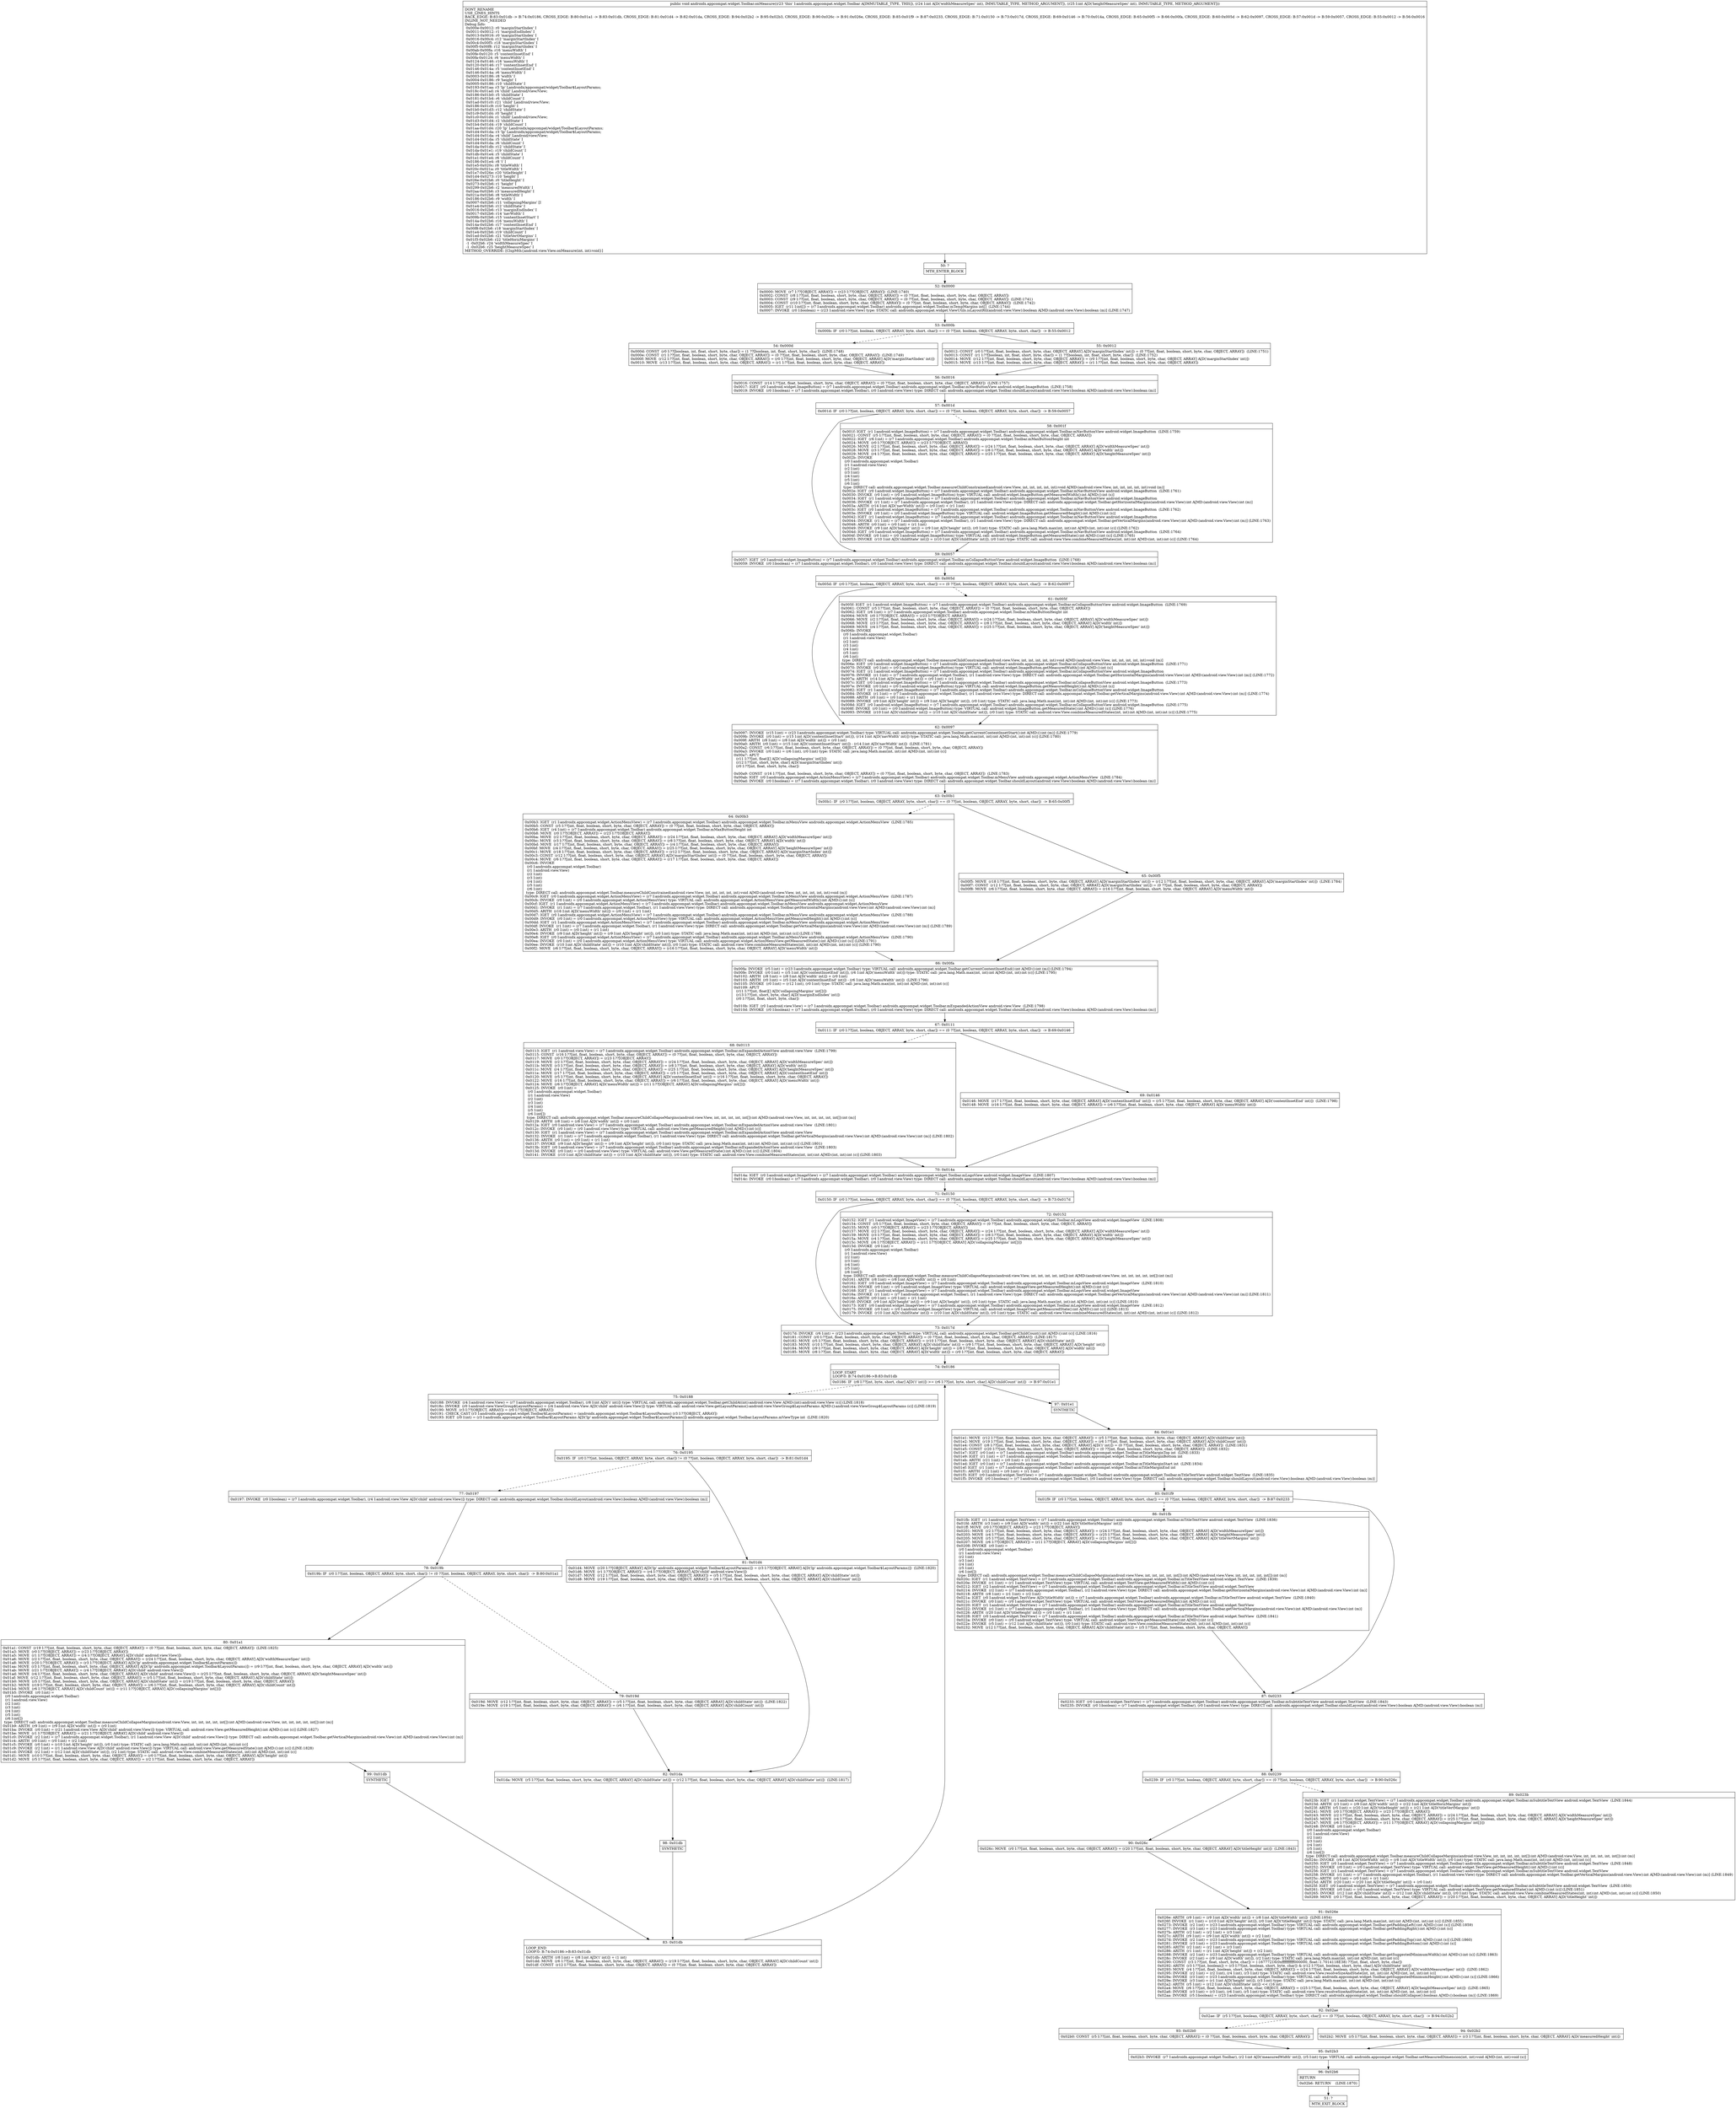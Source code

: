 digraph "CFG forandroidx.appcompat.widget.Toolbar.onMeasure(II)V" {
Node_50 [shape=record,label="{50\:\ ?|MTH_ENTER_BLOCK\l}"];
Node_52 [shape=record,label="{52\:\ 0x0000|0x0000: MOVE  (r7 I:??[OBJECT, ARRAY]) = (r23 I:??[OBJECT, ARRAY])  (LINE:1740)\l0x0002: CONST  (r8 I:??[int, float, boolean, short, byte, char, OBJECT, ARRAY]) = (0 ??[int, float, boolean, short, byte, char, OBJECT, ARRAY]) \l0x0003: CONST  (r9 I:??[int, float, boolean, short, byte, char, OBJECT, ARRAY]) = (0 ??[int, float, boolean, short, byte, char, OBJECT, ARRAY])  (LINE:1741)\l0x0004: CONST  (r10 I:??[int, float, boolean, short, byte, char, OBJECT, ARRAY]) = (0 ??[int, float, boolean, short, byte, char, OBJECT, ARRAY])  (LINE:1742)\l0x0005: IGET  (r11 I:int[]) = (r7 I:androidx.appcompat.widget.Toolbar) androidx.appcompat.widget.Toolbar.mTempMargins int[]  (LINE:1744)\l0x0007: INVOKE  (r0 I:boolean) = (r23 I:android.view.View) type: STATIC call: androidx.appcompat.widget.ViewUtils.isLayoutRtl(android.view.View):boolean A[MD:(android.view.View):boolean (m)] (LINE:1747)\l}"];
Node_53 [shape=record,label="{53\:\ 0x000b|0x000b: IF  (r0 I:??[int, boolean, OBJECT, ARRAY, byte, short, char]) == (0 ??[int, boolean, OBJECT, ARRAY, byte, short, char])  \-\> B:55:0x0012 \l}"];
Node_54 [shape=record,label="{54\:\ 0x000d|0x000d: CONST  (r0 I:??[boolean, int, float, short, byte, char]) = (1 ??[boolean, int, float, short, byte, char])  (LINE:1748)\l0x000e: CONST  (r1 I:??[int, float, boolean, short, byte, char, OBJECT, ARRAY]) = (0 ??[int, float, boolean, short, byte, char, OBJECT, ARRAY])  (LINE:1749)\l0x000f: MOVE  (r12 I:??[int, float, boolean, short, byte, char, OBJECT, ARRAY]) = (r0 I:??[int, float, boolean, short, byte, char, OBJECT, ARRAY] A[D('marginStartIndex' int)]) \l0x0010: MOVE  (r13 I:??[int, float, boolean, short, byte, char, OBJECT, ARRAY]) = (r1 I:??[int, float, boolean, short, byte, char, OBJECT, ARRAY]) \l}"];
Node_56 [shape=record,label="{56\:\ 0x0016|0x0016: CONST  (r14 I:??[int, float, boolean, short, byte, char, OBJECT, ARRAY]) = (0 ??[int, float, boolean, short, byte, char, OBJECT, ARRAY])  (LINE:1757)\l0x0017: IGET  (r0 I:android.widget.ImageButton) = (r7 I:androidx.appcompat.widget.Toolbar) androidx.appcompat.widget.Toolbar.mNavButtonView android.widget.ImageButton  (LINE:1758)\l0x0019: INVOKE  (r0 I:boolean) = (r7 I:androidx.appcompat.widget.Toolbar), (r0 I:android.view.View) type: DIRECT call: androidx.appcompat.widget.Toolbar.shouldLayout(android.view.View):boolean A[MD:(android.view.View):boolean (m)]\l}"];
Node_57 [shape=record,label="{57\:\ 0x001d|0x001d: IF  (r0 I:??[int, boolean, OBJECT, ARRAY, byte, short, char]) == (0 ??[int, boolean, OBJECT, ARRAY, byte, short, char])  \-\> B:59:0x0057 \l}"];
Node_58 [shape=record,label="{58\:\ 0x001f|0x001f: IGET  (r1 I:android.widget.ImageButton) = (r7 I:androidx.appcompat.widget.Toolbar) androidx.appcompat.widget.Toolbar.mNavButtonView android.widget.ImageButton  (LINE:1759)\l0x0021: CONST  (r5 I:??[int, float, boolean, short, byte, char, OBJECT, ARRAY]) = (0 ??[int, float, boolean, short, byte, char, OBJECT, ARRAY]) \l0x0022: IGET  (r6 I:int) = (r7 I:androidx.appcompat.widget.Toolbar) androidx.appcompat.widget.Toolbar.mMaxButtonHeight int \l0x0024: MOVE  (r0 I:??[OBJECT, ARRAY]) = (r23 I:??[OBJECT, ARRAY]) \l0x0026: MOVE  (r2 I:??[int, float, boolean, short, byte, char, OBJECT, ARRAY]) = (r24 I:??[int, float, boolean, short, byte, char, OBJECT, ARRAY] A[D('widthMeasureSpec' int)]) \l0x0028: MOVE  (r3 I:??[int, float, boolean, short, byte, char, OBJECT, ARRAY]) = (r8 I:??[int, float, boolean, short, byte, char, OBJECT, ARRAY] A[D('width' int)]) \l0x0029: MOVE  (r4 I:??[int, float, boolean, short, byte, char, OBJECT, ARRAY]) = (r25 I:??[int, float, boolean, short, byte, char, OBJECT, ARRAY] A[D('heightMeasureSpec' int)]) \l0x002b: INVOKE  \l  (r0 I:androidx.appcompat.widget.Toolbar)\l  (r1 I:android.view.View)\l  (r2 I:int)\l  (r3 I:int)\l  (r4 I:int)\l  (r5 I:int)\l  (r6 I:int)\l type: DIRECT call: androidx.appcompat.widget.Toolbar.measureChildConstrained(android.view.View, int, int, int, int, int):void A[MD:(android.view.View, int, int, int, int, int):void (m)]\l0x002e: IGET  (r0 I:android.widget.ImageButton) = (r7 I:androidx.appcompat.widget.Toolbar) androidx.appcompat.widget.Toolbar.mNavButtonView android.widget.ImageButton  (LINE:1761)\l0x0030: INVOKE  (r0 I:int) = (r0 I:android.widget.ImageButton) type: VIRTUAL call: android.widget.ImageButton.getMeasuredWidth():int A[MD:():int (s)]\l0x0034: IGET  (r1 I:android.widget.ImageButton) = (r7 I:androidx.appcompat.widget.Toolbar) androidx.appcompat.widget.Toolbar.mNavButtonView android.widget.ImageButton \l0x0036: INVOKE  (r1 I:int) = (r7 I:androidx.appcompat.widget.Toolbar), (r1 I:android.view.View) type: DIRECT call: androidx.appcompat.widget.Toolbar.getHorizontalMargins(android.view.View):int A[MD:(android.view.View):int (m)]\l0x003a: ARITH  (r14 I:int A[D('navWidth' int)]) = (r0 I:int) + (r1 I:int) \l0x003c: IGET  (r0 I:android.widget.ImageButton) = (r7 I:androidx.appcompat.widget.Toolbar) androidx.appcompat.widget.Toolbar.mNavButtonView android.widget.ImageButton  (LINE:1762)\l0x003e: INVOKE  (r0 I:int) = (r0 I:android.widget.ImageButton) type: VIRTUAL call: android.widget.ImageButton.getMeasuredHeight():int A[MD:():int (s)]\l0x0042: IGET  (r1 I:android.widget.ImageButton) = (r7 I:androidx.appcompat.widget.Toolbar) androidx.appcompat.widget.Toolbar.mNavButtonView android.widget.ImageButton \l0x0044: INVOKE  (r1 I:int) = (r7 I:androidx.appcompat.widget.Toolbar), (r1 I:android.view.View) type: DIRECT call: androidx.appcompat.widget.Toolbar.getVerticalMargins(android.view.View):int A[MD:(android.view.View):int (m)] (LINE:1763)\l0x0048: ARITH  (r0 I:int) = (r0 I:int) + (r1 I:int) \l0x0049: INVOKE  (r9 I:int A[D('height' int)]) = (r9 I:int A[D('height' int)]), (r0 I:int) type: STATIC call: java.lang.Math.max(int, int):int A[MD:(int, int):int (c)] (LINE:1762)\l0x004d: IGET  (r0 I:android.widget.ImageButton) = (r7 I:androidx.appcompat.widget.Toolbar) androidx.appcompat.widget.Toolbar.mNavButtonView android.widget.ImageButton  (LINE:1764)\l0x004f: INVOKE  (r0 I:int) = (r0 I:android.widget.ImageButton) type: VIRTUAL call: android.widget.ImageButton.getMeasuredState():int A[MD:():int (s)] (LINE:1765)\l0x0053: INVOKE  (r10 I:int A[D('childState' int)]) = (r10 I:int A[D('childState' int)]), (r0 I:int) type: STATIC call: android.view.View.combineMeasuredStates(int, int):int A[MD:(int, int):int (c)] (LINE:1764)\l}"];
Node_59 [shape=record,label="{59\:\ 0x0057|0x0057: IGET  (r0 I:android.widget.ImageButton) = (r7 I:androidx.appcompat.widget.Toolbar) androidx.appcompat.widget.Toolbar.mCollapseButtonView android.widget.ImageButton  (LINE:1768)\l0x0059: INVOKE  (r0 I:boolean) = (r7 I:androidx.appcompat.widget.Toolbar), (r0 I:android.view.View) type: DIRECT call: androidx.appcompat.widget.Toolbar.shouldLayout(android.view.View):boolean A[MD:(android.view.View):boolean (m)]\l}"];
Node_60 [shape=record,label="{60\:\ 0x005d|0x005d: IF  (r0 I:??[int, boolean, OBJECT, ARRAY, byte, short, char]) == (0 ??[int, boolean, OBJECT, ARRAY, byte, short, char])  \-\> B:62:0x0097 \l}"];
Node_61 [shape=record,label="{61\:\ 0x005f|0x005f: IGET  (r1 I:android.widget.ImageButton) = (r7 I:androidx.appcompat.widget.Toolbar) androidx.appcompat.widget.Toolbar.mCollapseButtonView android.widget.ImageButton  (LINE:1769)\l0x0061: CONST  (r5 I:??[int, float, boolean, short, byte, char, OBJECT, ARRAY]) = (0 ??[int, float, boolean, short, byte, char, OBJECT, ARRAY]) \l0x0062: IGET  (r6 I:int) = (r7 I:androidx.appcompat.widget.Toolbar) androidx.appcompat.widget.Toolbar.mMaxButtonHeight int \l0x0064: MOVE  (r0 I:??[OBJECT, ARRAY]) = (r23 I:??[OBJECT, ARRAY]) \l0x0066: MOVE  (r2 I:??[int, float, boolean, short, byte, char, OBJECT, ARRAY]) = (r24 I:??[int, float, boolean, short, byte, char, OBJECT, ARRAY] A[D('widthMeasureSpec' int)]) \l0x0068: MOVE  (r3 I:??[int, float, boolean, short, byte, char, OBJECT, ARRAY]) = (r8 I:??[int, float, boolean, short, byte, char, OBJECT, ARRAY] A[D('width' int)]) \l0x0069: MOVE  (r4 I:??[int, float, boolean, short, byte, char, OBJECT, ARRAY]) = (r25 I:??[int, float, boolean, short, byte, char, OBJECT, ARRAY] A[D('heightMeasureSpec' int)]) \l0x006b: INVOKE  \l  (r0 I:androidx.appcompat.widget.Toolbar)\l  (r1 I:android.view.View)\l  (r2 I:int)\l  (r3 I:int)\l  (r4 I:int)\l  (r5 I:int)\l  (r6 I:int)\l type: DIRECT call: androidx.appcompat.widget.Toolbar.measureChildConstrained(android.view.View, int, int, int, int, int):void A[MD:(android.view.View, int, int, int, int, int):void (m)]\l0x006e: IGET  (r0 I:android.widget.ImageButton) = (r7 I:androidx.appcompat.widget.Toolbar) androidx.appcompat.widget.Toolbar.mCollapseButtonView android.widget.ImageButton  (LINE:1771)\l0x0070: INVOKE  (r0 I:int) = (r0 I:android.widget.ImageButton) type: VIRTUAL call: android.widget.ImageButton.getMeasuredWidth():int A[MD:():int (s)]\l0x0074: IGET  (r1 I:android.widget.ImageButton) = (r7 I:androidx.appcompat.widget.Toolbar) androidx.appcompat.widget.Toolbar.mCollapseButtonView android.widget.ImageButton \l0x0076: INVOKE  (r1 I:int) = (r7 I:androidx.appcompat.widget.Toolbar), (r1 I:android.view.View) type: DIRECT call: androidx.appcompat.widget.Toolbar.getHorizontalMargins(android.view.View):int A[MD:(android.view.View):int (m)] (LINE:1772)\l0x007a: ARITH  (r14 I:int A[D('navWidth' int)]) = (r0 I:int) + (r1 I:int) \l0x007c: IGET  (r0 I:android.widget.ImageButton) = (r7 I:androidx.appcompat.widget.Toolbar) androidx.appcompat.widget.Toolbar.mCollapseButtonView android.widget.ImageButton  (LINE:1773)\l0x007e: INVOKE  (r0 I:int) = (r0 I:android.widget.ImageButton) type: VIRTUAL call: android.widget.ImageButton.getMeasuredHeight():int A[MD:():int (s)]\l0x0082: IGET  (r1 I:android.widget.ImageButton) = (r7 I:androidx.appcompat.widget.Toolbar) androidx.appcompat.widget.Toolbar.mCollapseButtonView android.widget.ImageButton \l0x0084: INVOKE  (r1 I:int) = (r7 I:androidx.appcompat.widget.Toolbar), (r1 I:android.view.View) type: DIRECT call: androidx.appcompat.widget.Toolbar.getVerticalMargins(android.view.View):int A[MD:(android.view.View):int (m)] (LINE:1774)\l0x0088: ARITH  (r0 I:int) = (r0 I:int) + (r1 I:int) \l0x0089: INVOKE  (r9 I:int A[D('height' int)]) = (r9 I:int A[D('height' int)]), (r0 I:int) type: STATIC call: java.lang.Math.max(int, int):int A[MD:(int, int):int (c)] (LINE:1773)\l0x008d: IGET  (r0 I:android.widget.ImageButton) = (r7 I:androidx.appcompat.widget.Toolbar) androidx.appcompat.widget.Toolbar.mCollapseButtonView android.widget.ImageButton  (LINE:1775)\l0x008f: INVOKE  (r0 I:int) = (r0 I:android.widget.ImageButton) type: VIRTUAL call: android.widget.ImageButton.getMeasuredState():int A[MD:():int (s)] (LINE:1776)\l0x0093: INVOKE  (r10 I:int A[D('childState' int)]) = (r10 I:int A[D('childState' int)]), (r0 I:int) type: STATIC call: android.view.View.combineMeasuredStates(int, int):int A[MD:(int, int):int (c)] (LINE:1775)\l}"];
Node_62 [shape=record,label="{62\:\ 0x0097|0x0097: INVOKE  (r15 I:int) = (r23 I:androidx.appcompat.widget.Toolbar) type: VIRTUAL call: androidx.appcompat.widget.Toolbar.getCurrentContentInsetStart():int A[MD:():int (m)] (LINE:1779)\l0x009b: INVOKE  (r0 I:int) = (r15 I:int A[D('contentInsetStart' int)]), (r14 I:int A[D('navWidth' int)]) type: STATIC call: java.lang.Math.max(int, int):int A[MD:(int, int):int (c)] (LINE:1780)\l0x009f: ARITH  (r8 I:int) = (r8 I:int A[D('width' int)]) + (r0 I:int) \l0x00a0: ARITH  (r0 I:int) = (r15 I:int A[D('contentInsetStart' int)]) \- (r14 I:int A[D('navWidth' int)])  (LINE:1781)\l0x00a2: CONST  (r6 I:??[int, float, boolean, short, byte, char, OBJECT, ARRAY]) = (0 ??[int, float, boolean, short, byte, char, OBJECT, ARRAY]) \l0x00a3: INVOKE  (r0 I:int) = (r6 I:int), (r0 I:int) type: STATIC call: java.lang.Math.max(int, int):int A[MD:(int, int):int (c)]\l0x00a7: APUT  \l  (r11 I:??[int, float][] A[D('collapsingMargins' int[])])\l  (r12 I:??[int, short, byte, char] A[D('marginStartIndex' int)])\l  (r0 I:??[int, float, short, byte, char])\l \l0x00a9: CONST  (r16 I:??[int, float, boolean, short, byte, char, OBJECT, ARRAY]) = (0 ??[int, float, boolean, short, byte, char, OBJECT, ARRAY])  (LINE:1783)\l0x00ab: IGET  (r0 I:androidx.appcompat.widget.ActionMenuView) = (r7 I:androidx.appcompat.widget.Toolbar) androidx.appcompat.widget.Toolbar.mMenuView androidx.appcompat.widget.ActionMenuView  (LINE:1784)\l0x00ad: INVOKE  (r0 I:boolean) = (r7 I:androidx.appcompat.widget.Toolbar), (r0 I:android.view.View) type: DIRECT call: androidx.appcompat.widget.Toolbar.shouldLayout(android.view.View):boolean A[MD:(android.view.View):boolean (m)]\l}"];
Node_63 [shape=record,label="{63\:\ 0x00b1|0x00b1: IF  (r0 I:??[int, boolean, OBJECT, ARRAY, byte, short, char]) == (0 ??[int, boolean, OBJECT, ARRAY, byte, short, char])  \-\> B:65:0x00f5 \l}"];
Node_64 [shape=record,label="{64\:\ 0x00b3|0x00b3: IGET  (r1 I:androidx.appcompat.widget.ActionMenuView) = (r7 I:androidx.appcompat.widget.Toolbar) androidx.appcompat.widget.Toolbar.mMenuView androidx.appcompat.widget.ActionMenuView  (LINE:1785)\l0x00b5: CONST  (r5 I:??[int, float, boolean, short, byte, char, OBJECT, ARRAY]) = (0 ??[int, float, boolean, short, byte, char, OBJECT, ARRAY]) \l0x00b6: IGET  (r4 I:int) = (r7 I:androidx.appcompat.widget.Toolbar) androidx.appcompat.widget.Toolbar.mMaxButtonHeight int \l0x00b8: MOVE  (r0 I:??[OBJECT, ARRAY]) = (r23 I:??[OBJECT, ARRAY]) \l0x00ba: MOVE  (r2 I:??[int, float, boolean, short, byte, char, OBJECT, ARRAY]) = (r24 I:??[int, float, boolean, short, byte, char, OBJECT, ARRAY] A[D('widthMeasureSpec' int)]) \l0x00bc: MOVE  (r3 I:??[int, float, boolean, short, byte, char, OBJECT, ARRAY]) = (r8 I:??[int, float, boolean, short, byte, char, OBJECT, ARRAY] A[D('width' int)]) \l0x00bd: MOVE  (r17 I:??[int, float, boolean, short, byte, char, OBJECT, ARRAY]) = (r4 I:??[int, float, boolean, short, byte, char, OBJECT, ARRAY]) \l0x00bf: MOVE  (r4 I:??[int, float, boolean, short, byte, char, OBJECT, ARRAY]) = (r25 I:??[int, float, boolean, short, byte, char, OBJECT, ARRAY] A[D('heightMeasureSpec' int)]) \l0x00c1: MOVE  (r18 I:??[int, float, boolean, short, byte, char, OBJECT, ARRAY]) = (r12 I:??[int, float, boolean, short, byte, char, OBJECT, ARRAY] A[D('marginStartIndex' int)]) \l0x00c3: CONST  (r12 I:??[int, float, boolean, short, byte, char, OBJECT, ARRAY] A[D('marginStartIndex' int)]) = (0 ??[int, float, boolean, short, byte, char, OBJECT, ARRAY]) \l0x00c4: MOVE  (r6 I:??[int, float, boolean, short, byte, char, OBJECT, ARRAY]) = (r17 I:??[int, float, boolean, short, byte, char, OBJECT, ARRAY]) \l0x00c6: INVOKE  \l  (r0 I:androidx.appcompat.widget.Toolbar)\l  (r1 I:android.view.View)\l  (r2 I:int)\l  (r3 I:int)\l  (r4 I:int)\l  (r5 I:int)\l  (r6 I:int)\l type: DIRECT call: androidx.appcompat.widget.Toolbar.measureChildConstrained(android.view.View, int, int, int, int, int):void A[MD:(android.view.View, int, int, int, int, int):void (m)]\l0x00c9: IGET  (r0 I:androidx.appcompat.widget.ActionMenuView) = (r7 I:androidx.appcompat.widget.Toolbar) androidx.appcompat.widget.Toolbar.mMenuView androidx.appcompat.widget.ActionMenuView  (LINE:1787)\l0x00cb: INVOKE  (r0 I:int) = (r0 I:androidx.appcompat.widget.ActionMenuView) type: VIRTUAL call: androidx.appcompat.widget.ActionMenuView.getMeasuredWidth():int A[MD:():int (s)]\l0x00cf: IGET  (r1 I:androidx.appcompat.widget.ActionMenuView) = (r7 I:androidx.appcompat.widget.Toolbar) androidx.appcompat.widget.Toolbar.mMenuView androidx.appcompat.widget.ActionMenuView \l0x00d1: INVOKE  (r1 I:int) = (r7 I:androidx.appcompat.widget.Toolbar), (r1 I:android.view.View) type: DIRECT call: androidx.appcompat.widget.Toolbar.getHorizontalMargins(android.view.View):int A[MD:(android.view.View):int (m)]\l0x00d5: ARITH  (r16 I:int A[D('menuWidth' int)]) = (r0 I:int) + (r1 I:int) \l0x00d7: IGET  (r0 I:androidx.appcompat.widget.ActionMenuView) = (r7 I:androidx.appcompat.widget.Toolbar) androidx.appcompat.widget.Toolbar.mMenuView androidx.appcompat.widget.ActionMenuView  (LINE:1788)\l0x00d9: INVOKE  (r0 I:int) = (r0 I:androidx.appcompat.widget.ActionMenuView) type: VIRTUAL call: androidx.appcompat.widget.ActionMenuView.getMeasuredHeight():int A[MD:():int (s)]\l0x00dd: IGET  (r1 I:androidx.appcompat.widget.ActionMenuView) = (r7 I:androidx.appcompat.widget.Toolbar) androidx.appcompat.widget.Toolbar.mMenuView androidx.appcompat.widget.ActionMenuView \l0x00df: INVOKE  (r1 I:int) = (r7 I:androidx.appcompat.widget.Toolbar), (r1 I:android.view.View) type: DIRECT call: androidx.appcompat.widget.Toolbar.getVerticalMargins(android.view.View):int A[MD:(android.view.View):int (m)] (LINE:1789)\l0x00e3: ARITH  (r0 I:int) = (r0 I:int) + (r1 I:int) \l0x00e4: INVOKE  (r9 I:int A[D('height' int)]) = (r9 I:int A[D('height' int)]), (r0 I:int) type: STATIC call: java.lang.Math.max(int, int):int A[MD:(int, int):int (c)] (LINE:1788)\l0x00e8: IGET  (r0 I:androidx.appcompat.widget.ActionMenuView) = (r7 I:androidx.appcompat.widget.Toolbar) androidx.appcompat.widget.Toolbar.mMenuView androidx.appcompat.widget.ActionMenuView  (LINE:1790)\l0x00ea: INVOKE  (r0 I:int) = (r0 I:androidx.appcompat.widget.ActionMenuView) type: VIRTUAL call: androidx.appcompat.widget.ActionMenuView.getMeasuredState():int A[MD:():int (s)] (LINE:1791)\l0x00ee: INVOKE  (r10 I:int A[D('childState' int)]) = (r10 I:int A[D('childState' int)]), (r0 I:int) type: STATIC call: android.view.View.combineMeasuredStates(int, int):int A[MD:(int, int):int (c)] (LINE:1790)\l0x00f2: MOVE  (r6 I:??[int, float, boolean, short, byte, char, OBJECT, ARRAY]) = (r16 I:??[int, float, boolean, short, byte, char, OBJECT, ARRAY] A[D('menuWidth' int)]) \l}"];
Node_66 [shape=record,label="{66\:\ 0x00fa|0x00fa: INVOKE  (r5 I:int) = (r23 I:androidx.appcompat.widget.Toolbar) type: VIRTUAL call: androidx.appcompat.widget.Toolbar.getCurrentContentInsetEnd():int A[MD:():int (m)] (LINE:1794)\l0x00fe: INVOKE  (r0 I:int) = (r5 I:int A[D('contentInsetEnd' int)]), (r6 I:int A[D('menuWidth' int)]) type: STATIC call: java.lang.Math.max(int, int):int A[MD:(int, int):int (c)] (LINE:1795)\l0x0102: ARITH  (r8 I:int) = (r8 I:int A[D('width' int)]) + (r0 I:int) \l0x0103: ARITH  (r0 I:int) = (r5 I:int A[D('contentInsetEnd' int)]) \- (r6 I:int A[D('menuWidth' int)])  (LINE:1796)\l0x0105: INVOKE  (r0 I:int) = (r12 I:int), (r0 I:int) type: STATIC call: java.lang.Math.max(int, int):int A[MD:(int, int):int (c)]\l0x0109: APUT  \l  (r11 I:??[int, float][] A[D('collapsingMargins' int[])])\l  (r13 I:??[int, short, byte, char] A[D('marginEndIndex' int)])\l  (r0 I:??[int, float, short, byte, char])\l \l0x010b: IGET  (r0 I:android.view.View) = (r7 I:androidx.appcompat.widget.Toolbar) androidx.appcompat.widget.Toolbar.mExpandedActionView android.view.View  (LINE:1798)\l0x010d: INVOKE  (r0 I:boolean) = (r7 I:androidx.appcompat.widget.Toolbar), (r0 I:android.view.View) type: DIRECT call: androidx.appcompat.widget.Toolbar.shouldLayout(android.view.View):boolean A[MD:(android.view.View):boolean (m)]\l}"];
Node_67 [shape=record,label="{67\:\ 0x0111|0x0111: IF  (r0 I:??[int, boolean, OBJECT, ARRAY, byte, short, char]) == (0 ??[int, boolean, OBJECT, ARRAY, byte, short, char])  \-\> B:69:0x0146 \l}"];
Node_68 [shape=record,label="{68\:\ 0x0113|0x0113: IGET  (r1 I:android.view.View) = (r7 I:androidx.appcompat.widget.Toolbar) androidx.appcompat.widget.Toolbar.mExpandedActionView android.view.View  (LINE:1799)\l0x0115: CONST  (r16 I:??[int, float, boolean, short, byte, char, OBJECT, ARRAY]) = (0 ??[int, float, boolean, short, byte, char, OBJECT, ARRAY]) \l0x0117: MOVE  (r0 I:??[OBJECT, ARRAY]) = (r23 I:??[OBJECT, ARRAY]) \l0x0119: MOVE  (r2 I:??[int, float, boolean, short, byte, char, OBJECT, ARRAY]) = (r24 I:??[int, float, boolean, short, byte, char, OBJECT, ARRAY] A[D('widthMeasureSpec' int)]) \l0x011b: MOVE  (r3 I:??[int, float, boolean, short, byte, char, OBJECT, ARRAY]) = (r8 I:??[int, float, boolean, short, byte, char, OBJECT, ARRAY] A[D('width' int)]) \l0x011c: MOVE  (r4 I:??[int, float, boolean, short, byte, char, OBJECT, ARRAY]) = (r25 I:??[int, float, boolean, short, byte, char, OBJECT, ARRAY] A[D('heightMeasureSpec' int)]) \l0x011e: MOVE  (r17 I:??[int, float, boolean, short, byte, char, OBJECT, ARRAY]) = (r5 I:??[int, float, boolean, short, byte, char, OBJECT, ARRAY] A[D('contentInsetEnd' int)]) \l0x0120: MOVE  (r5 I:??[int, float, boolean, short, byte, char, OBJECT, ARRAY] A[D('contentInsetEnd' int)]) = (r16 I:??[int, float, boolean, short, byte, char, OBJECT, ARRAY]) \l0x0122: MOVE  (r16 I:??[int, float, boolean, short, byte, char, OBJECT, ARRAY]) = (r6 I:??[int, float, boolean, short, byte, char, OBJECT, ARRAY] A[D('menuWidth' int)]) \l0x0124: MOVE  (r6 I:??[OBJECT, ARRAY] A[D('menuWidth' int)]) = (r11 I:??[OBJECT, ARRAY] A[D('collapsingMargins' int[])]) \l0x0125: INVOKE  (r0 I:int) = \l  (r0 I:androidx.appcompat.widget.Toolbar)\l  (r1 I:android.view.View)\l  (r2 I:int)\l  (r3 I:int)\l  (r4 I:int)\l  (r5 I:int)\l  (r6 I:int[])\l type: DIRECT call: androidx.appcompat.widget.Toolbar.measureChildCollapseMargins(android.view.View, int, int, int, int, int[]):int A[MD:(android.view.View, int, int, int, int, int[]):int (m)]\l0x0129: ARITH  (r8 I:int) = (r8 I:int A[D('width' int)]) + (r0 I:int) \l0x012a: IGET  (r0 I:android.view.View) = (r7 I:androidx.appcompat.widget.Toolbar) androidx.appcompat.widget.Toolbar.mExpandedActionView android.view.View  (LINE:1801)\l0x012c: INVOKE  (r0 I:int) = (r0 I:android.view.View) type: VIRTUAL call: android.view.View.getMeasuredHeight():int A[MD:():int (c)]\l0x0130: IGET  (r1 I:android.view.View) = (r7 I:androidx.appcompat.widget.Toolbar) androidx.appcompat.widget.Toolbar.mExpandedActionView android.view.View \l0x0132: INVOKE  (r1 I:int) = (r7 I:androidx.appcompat.widget.Toolbar), (r1 I:android.view.View) type: DIRECT call: androidx.appcompat.widget.Toolbar.getVerticalMargins(android.view.View):int A[MD:(android.view.View):int (m)] (LINE:1802)\l0x0136: ARITH  (r0 I:int) = (r0 I:int) + (r1 I:int) \l0x0137: INVOKE  (r9 I:int A[D('height' int)]) = (r9 I:int A[D('height' int)]), (r0 I:int) type: STATIC call: java.lang.Math.max(int, int):int A[MD:(int, int):int (c)] (LINE:1801)\l0x013b: IGET  (r0 I:android.view.View) = (r7 I:androidx.appcompat.widget.Toolbar) androidx.appcompat.widget.Toolbar.mExpandedActionView android.view.View  (LINE:1803)\l0x013d: INVOKE  (r0 I:int) = (r0 I:android.view.View) type: VIRTUAL call: android.view.View.getMeasuredState():int A[MD:():int (c)] (LINE:1804)\l0x0141: INVOKE  (r10 I:int A[D('childState' int)]) = (r10 I:int A[D('childState' int)]), (r0 I:int) type: STATIC call: android.view.View.combineMeasuredStates(int, int):int A[MD:(int, int):int (c)] (LINE:1803)\l}"];
Node_70 [shape=record,label="{70\:\ 0x014a|0x014a: IGET  (r0 I:android.widget.ImageView) = (r7 I:androidx.appcompat.widget.Toolbar) androidx.appcompat.widget.Toolbar.mLogoView android.widget.ImageView  (LINE:1807)\l0x014c: INVOKE  (r0 I:boolean) = (r7 I:androidx.appcompat.widget.Toolbar), (r0 I:android.view.View) type: DIRECT call: androidx.appcompat.widget.Toolbar.shouldLayout(android.view.View):boolean A[MD:(android.view.View):boolean (m)]\l}"];
Node_71 [shape=record,label="{71\:\ 0x0150|0x0150: IF  (r0 I:??[int, boolean, OBJECT, ARRAY, byte, short, char]) == (0 ??[int, boolean, OBJECT, ARRAY, byte, short, char])  \-\> B:73:0x017d \l}"];
Node_72 [shape=record,label="{72\:\ 0x0152|0x0152: IGET  (r1 I:android.widget.ImageView) = (r7 I:androidx.appcompat.widget.Toolbar) androidx.appcompat.widget.Toolbar.mLogoView android.widget.ImageView  (LINE:1808)\l0x0154: CONST  (r5 I:??[int, float, boolean, short, byte, char, OBJECT, ARRAY]) = (0 ??[int, float, boolean, short, byte, char, OBJECT, ARRAY]) \l0x0155: MOVE  (r0 I:??[OBJECT, ARRAY]) = (r23 I:??[OBJECT, ARRAY]) \l0x0157: MOVE  (r2 I:??[int, float, boolean, short, byte, char, OBJECT, ARRAY]) = (r24 I:??[int, float, boolean, short, byte, char, OBJECT, ARRAY] A[D('widthMeasureSpec' int)]) \l0x0159: MOVE  (r3 I:??[int, float, boolean, short, byte, char, OBJECT, ARRAY]) = (r8 I:??[int, float, boolean, short, byte, char, OBJECT, ARRAY] A[D('width' int)]) \l0x015a: MOVE  (r4 I:??[int, float, boolean, short, byte, char, OBJECT, ARRAY]) = (r25 I:??[int, float, boolean, short, byte, char, OBJECT, ARRAY] A[D('heightMeasureSpec' int)]) \l0x015c: MOVE  (r6 I:??[OBJECT, ARRAY]) = (r11 I:??[OBJECT, ARRAY] A[D('collapsingMargins' int[])]) \l0x015d: INVOKE  (r0 I:int) = \l  (r0 I:androidx.appcompat.widget.Toolbar)\l  (r1 I:android.view.View)\l  (r2 I:int)\l  (r3 I:int)\l  (r4 I:int)\l  (r5 I:int)\l  (r6 I:int[])\l type: DIRECT call: androidx.appcompat.widget.Toolbar.measureChildCollapseMargins(android.view.View, int, int, int, int, int[]):int A[MD:(android.view.View, int, int, int, int, int[]):int (m)]\l0x0161: ARITH  (r8 I:int) = (r8 I:int A[D('width' int)]) + (r0 I:int) \l0x0162: IGET  (r0 I:android.widget.ImageView) = (r7 I:androidx.appcompat.widget.Toolbar) androidx.appcompat.widget.Toolbar.mLogoView android.widget.ImageView  (LINE:1810)\l0x0164: INVOKE  (r0 I:int) = (r0 I:android.widget.ImageView) type: VIRTUAL call: android.widget.ImageView.getMeasuredHeight():int A[MD:():int (c)]\l0x0168: IGET  (r1 I:android.widget.ImageView) = (r7 I:androidx.appcompat.widget.Toolbar) androidx.appcompat.widget.Toolbar.mLogoView android.widget.ImageView \l0x016a: INVOKE  (r1 I:int) = (r7 I:androidx.appcompat.widget.Toolbar), (r1 I:android.view.View) type: DIRECT call: androidx.appcompat.widget.Toolbar.getVerticalMargins(android.view.View):int A[MD:(android.view.View):int (m)] (LINE:1811)\l0x016e: ARITH  (r0 I:int) = (r0 I:int) + (r1 I:int) \l0x016f: INVOKE  (r9 I:int A[D('height' int)]) = (r9 I:int A[D('height' int)]), (r0 I:int) type: STATIC call: java.lang.Math.max(int, int):int A[MD:(int, int):int (c)] (LINE:1810)\l0x0173: IGET  (r0 I:android.widget.ImageView) = (r7 I:androidx.appcompat.widget.Toolbar) androidx.appcompat.widget.Toolbar.mLogoView android.widget.ImageView  (LINE:1812)\l0x0175: INVOKE  (r0 I:int) = (r0 I:android.widget.ImageView) type: VIRTUAL call: android.widget.ImageView.getMeasuredState():int A[MD:():int (c)] (LINE:1813)\l0x0179: INVOKE  (r10 I:int A[D('childState' int)]) = (r10 I:int A[D('childState' int)]), (r0 I:int) type: STATIC call: android.view.View.combineMeasuredStates(int, int):int A[MD:(int, int):int (c)] (LINE:1812)\l}"];
Node_73 [shape=record,label="{73\:\ 0x017d|0x017d: INVOKE  (r6 I:int) = (r23 I:androidx.appcompat.widget.Toolbar) type: VIRTUAL call: androidx.appcompat.widget.Toolbar.getChildCount():int A[MD:():int (c)] (LINE:1816)\l0x0181: CONST  (r0 I:??[int, float, boolean, short, byte, char, OBJECT, ARRAY]) = (0 ??[int, float, boolean, short, byte, char, OBJECT, ARRAY])  (LINE:1817)\l0x0182: MOVE  (r5 I:??[int, float, boolean, short, byte, char, OBJECT, ARRAY]) = (r10 I:??[int, float, boolean, short, byte, char, OBJECT, ARRAY] A[D('childState' int)]) \l0x0183: MOVE  (r10 I:??[int, float, boolean, short, byte, char, OBJECT, ARRAY] A[D('childState' int)]) = (r9 I:??[int, float, boolean, short, byte, char, OBJECT, ARRAY] A[D('height' int)]) \l0x0184: MOVE  (r9 I:??[int, float, boolean, short, byte, char, OBJECT, ARRAY] A[D('height' int)]) = (r8 I:??[int, float, boolean, short, byte, char, OBJECT, ARRAY] A[D('width' int)]) \l0x0185: MOVE  (r8 I:??[int, float, boolean, short, byte, char, OBJECT, ARRAY] A[D('width' int)]) = (r0 I:??[int, float, boolean, short, byte, char, OBJECT, ARRAY]) \l}"];
Node_74 [shape=record,label="{74\:\ 0x0186|LOOP_START\lLOOP:0: B:74:0x0186\-\>B:83:0x01db\l|0x0186: IF  (r8 I:??[int, byte, short, char] A[D('i' int)]) \>= (r6 I:??[int, byte, short, char] A[D('childCount' int)])  \-\> B:97:0x01e1 \l}"];
Node_75 [shape=record,label="{75\:\ 0x0188|0x0188: INVOKE  (r4 I:android.view.View) = (r7 I:androidx.appcompat.widget.Toolbar), (r8 I:int A[D('i' int)]) type: VIRTUAL call: androidx.appcompat.widget.Toolbar.getChildAt(int):android.view.View A[MD:(int):android.view.View (c)] (LINE:1818)\l0x018c: INVOKE  (r0 I:android.view.ViewGroup$LayoutParams) = (r4 I:android.view.View A[D('child' android.view.View)]) type: VIRTUAL call: android.view.View.getLayoutParams():android.view.ViewGroup$LayoutParams A[MD:():android.view.ViewGroup$LayoutParams (c)] (LINE:1819)\l0x0190: MOVE  (r3 I:??[OBJECT, ARRAY]) = (r0 I:??[OBJECT, ARRAY]) \l0x0191: CHECK_CAST (r3 I:androidx.appcompat.widget.Toolbar$LayoutParams) = (androidx.appcompat.widget.Toolbar$LayoutParams) (r3 I:??[OBJECT, ARRAY]) \l0x0193: IGET  (r0 I:int) = (r3 I:androidx.appcompat.widget.Toolbar$LayoutParams A[D('lp' androidx.appcompat.widget.Toolbar$LayoutParams)]) androidx.appcompat.widget.Toolbar.LayoutParams.mViewType int  (LINE:1820)\l}"];
Node_76 [shape=record,label="{76\:\ 0x0195|0x0195: IF  (r0 I:??[int, boolean, OBJECT, ARRAY, byte, short, char]) != (0 ??[int, boolean, OBJECT, ARRAY, byte, short, char])  \-\> B:81:0x01d4 \l}"];
Node_77 [shape=record,label="{77\:\ 0x0197|0x0197: INVOKE  (r0 I:boolean) = (r7 I:androidx.appcompat.widget.Toolbar), (r4 I:android.view.View A[D('child' android.view.View)]) type: DIRECT call: androidx.appcompat.widget.Toolbar.shouldLayout(android.view.View):boolean A[MD:(android.view.View):boolean (m)]\l}"];
Node_78 [shape=record,label="{78\:\ 0x019b|0x019b: IF  (r0 I:??[int, boolean, OBJECT, ARRAY, byte, short, char]) != (0 ??[int, boolean, OBJECT, ARRAY, byte, short, char])  \-\> B:80:0x01a1 \l}"];
Node_79 [shape=record,label="{79\:\ 0x019d|0x019d: MOVE  (r12 I:??[int, float, boolean, short, byte, char, OBJECT, ARRAY]) = (r5 I:??[int, float, boolean, short, byte, char, OBJECT, ARRAY] A[D('childState' int)])  (LINE:1822)\l0x019e: MOVE  (r19 I:??[int, float, boolean, short, byte, char, OBJECT, ARRAY]) = (r6 I:??[int, float, boolean, short, byte, char, OBJECT, ARRAY] A[D('childCount' int)]) \l}"];
Node_82 [shape=record,label="{82\:\ 0x01da|0x01da: MOVE  (r5 I:??[int, float, boolean, short, byte, char, OBJECT, ARRAY] A[D('childState' int)]) = (r12 I:??[int, float, boolean, short, byte, char, OBJECT, ARRAY] A[D('childState' int)])  (LINE:1817)\l}"];
Node_98 [shape=record,label="{98\:\ 0x01db|SYNTHETIC\l}"];
Node_83 [shape=record,label="{83\:\ 0x01db|LOOP_END\lLOOP:0: B:74:0x0186\-\>B:83:0x01db\l|0x01db: ARITH  (r8 I:int) = (r8 I:int A[D('i' int)]) + (1 int) \l0x01dd: MOVE  (r6 I:??[int, float, boolean, short, byte, char, OBJECT, ARRAY]) = (r19 I:??[int, float, boolean, short, byte, char, OBJECT, ARRAY] A[D('childCount' int)]) \l0x01df: CONST  (r12 I:??[int, float, boolean, short, byte, char, OBJECT, ARRAY]) = (0 ??[int, float, boolean, short, byte, char, OBJECT, ARRAY]) \l}"];
Node_80 [shape=record,label="{80\:\ 0x01a1|0x01a1: CONST  (r19 I:??[int, float, boolean, short, byte, char, OBJECT, ARRAY]) = (0 ??[int, float, boolean, short, byte, char, OBJECT, ARRAY])  (LINE:1825)\l0x01a3: MOVE  (r0 I:??[OBJECT, ARRAY]) = (r23 I:??[OBJECT, ARRAY]) \l0x01a5: MOVE  (r1 I:??[OBJECT, ARRAY]) = (r4 I:??[OBJECT, ARRAY] A[D('child' android.view.View)]) \l0x01a6: MOVE  (r2 I:??[int, float, boolean, short, byte, char, OBJECT, ARRAY]) = (r24 I:??[int, float, boolean, short, byte, char, OBJECT, ARRAY] A[D('widthMeasureSpec' int)]) \l0x01a8: MOVE  (r20 I:??[OBJECT, ARRAY]) = (r3 I:??[OBJECT, ARRAY] A[D('lp' androidx.appcompat.widget.Toolbar$LayoutParams)]) \l0x01aa: MOVE  (r3 I:??[int, float, boolean, short, byte, char, OBJECT, ARRAY] A[D('lp' androidx.appcompat.widget.Toolbar$LayoutParams)]) = (r9 I:??[int, float, boolean, short, byte, char, OBJECT, ARRAY] A[D('width' int)]) \l0x01ab: MOVE  (r21 I:??[OBJECT, ARRAY]) = (r4 I:??[OBJECT, ARRAY] A[D('child' android.view.View)]) \l0x01ad: MOVE  (r4 I:??[int, float, boolean, short, byte, char, OBJECT, ARRAY] A[D('child' android.view.View)]) = (r25 I:??[int, float, boolean, short, byte, char, OBJECT, ARRAY] A[D('heightMeasureSpec' int)]) \l0x01af: MOVE  (r12 I:??[int, float, boolean, short, byte, char, OBJECT, ARRAY]) = (r5 I:??[int, float, boolean, short, byte, char, OBJECT, ARRAY] A[D('childState' int)]) \l0x01b0: MOVE  (r5 I:??[int, float, boolean, short, byte, char, OBJECT, ARRAY] A[D('childState' int)]) = (r19 I:??[int, float, boolean, short, byte, char, OBJECT, ARRAY]) \l0x01b2: MOVE  (r19 I:??[int, float, boolean, short, byte, char, OBJECT, ARRAY]) = (r6 I:??[int, float, boolean, short, byte, char, OBJECT, ARRAY] A[D('childCount' int)]) \l0x01b4: MOVE  (r6 I:??[OBJECT, ARRAY] A[D('childCount' int)]) = (r11 I:??[OBJECT, ARRAY] A[D('collapsingMargins' int[])]) \l0x01b5: INVOKE  (r0 I:int) = \l  (r0 I:androidx.appcompat.widget.Toolbar)\l  (r1 I:android.view.View)\l  (r2 I:int)\l  (r3 I:int)\l  (r4 I:int)\l  (r5 I:int)\l  (r6 I:int[])\l type: DIRECT call: androidx.appcompat.widget.Toolbar.measureChildCollapseMargins(android.view.View, int, int, int, int, int[]):int A[MD:(android.view.View, int, int, int, int, int[]):int (m)]\l0x01b9: ARITH  (r9 I:int) = (r9 I:int A[D('width' int)]) + (r0 I:int) \l0x01ba: INVOKE  (r0 I:int) = (r21 I:android.view.View A[D('child' android.view.View)]) type: VIRTUAL call: android.view.View.getMeasuredHeight():int A[MD:():int (c)] (LINE:1827)\l0x01be: MOVE  (r1 I:??[OBJECT, ARRAY]) = (r21 I:??[OBJECT, ARRAY] A[D('child' android.view.View)]) \l0x01c0: INVOKE  (r2 I:int) = (r7 I:androidx.appcompat.widget.Toolbar), (r1 I:android.view.View A[D('child' android.view.View)]) type: DIRECT call: androidx.appcompat.widget.Toolbar.getVerticalMargins(android.view.View):int A[MD:(android.view.View):int (m)]\l0x01c4: ARITH  (r0 I:int) = (r0 I:int) + (r2 I:int) \l0x01c5: INVOKE  (r0 I:int) = (r10 I:int A[D('height' int)]), (r0 I:int) type: STATIC call: java.lang.Math.max(int, int):int A[MD:(int, int):int (c)]\l0x01c9: INVOKE  (r2 I:int) = (r1 I:android.view.View A[D('child' android.view.View)]) type: VIRTUAL call: android.view.View.getMeasuredState():int A[MD:():int (c)] (LINE:1828)\l0x01cd: INVOKE  (r2 I:int) = (r12 I:int A[D('childState' int)]), (r2 I:int) type: STATIC call: android.view.View.combineMeasuredStates(int, int):int A[MD:(int, int):int (c)]\l0x01d1: MOVE  (r10 I:??[int, float, boolean, short, byte, char, OBJECT, ARRAY]) = (r0 I:??[int, float, boolean, short, byte, char, OBJECT, ARRAY] A[D('height' int)]) \l0x01d2: MOVE  (r5 I:??[int, float, boolean, short, byte, char, OBJECT, ARRAY]) = (r2 I:??[int, float, boolean, short, byte, char, OBJECT, ARRAY]) \l}"];
Node_99 [shape=record,label="{99\:\ 0x01db|SYNTHETIC\l}"];
Node_81 [shape=record,label="{81\:\ 0x01d4|0x01d4: MOVE  (r20 I:??[OBJECT, ARRAY] A[D('lp' androidx.appcompat.widget.Toolbar$LayoutParams)]) = (r3 I:??[OBJECT, ARRAY] A[D('lp' androidx.appcompat.widget.Toolbar$LayoutParams)])  (LINE:1820)\l0x01d6: MOVE  (r1 I:??[OBJECT, ARRAY]) = (r4 I:??[OBJECT, ARRAY] A[D('child' android.view.View)]) \l0x01d7: MOVE  (r12 I:??[int, float, boolean, short, byte, char, OBJECT, ARRAY]) = (r5 I:??[int, float, boolean, short, byte, char, OBJECT, ARRAY] A[D('childState' int)]) \l0x01d8: MOVE  (r19 I:??[int, float, boolean, short, byte, char, OBJECT, ARRAY]) = (r6 I:??[int, float, boolean, short, byte, char, OBJECT, ARRAY] A[D('childCount' int)]) \l}"];
Node_97 [shape=record,label="{97\:\ 0x01e1|SYNTHETIC\l}"];
Node_84 [shape=record,label="{84\:\ 0x01e1|0x01e1: MOVE  (r12 I:??[int, float, boolean, short, byte, char, OBJECT, ARRAY]) = (r5 I:??[int, float, boolean, short, byte, char, OBJECT, ARRAY] A[D('childState' int)]) \l0x01e2: MOVE  (r19 I:??[int, float, boolean, short, byte, char, OBJECT, ARRAY]) = (r6 I:??[int, float, boolean, short, byte, char, OBJECT, ARRAY] A[D('childCount' int)]) \l0x01e4: CONST  (r8 I:??[int, float, boolean, short, byte, char, OBJECT, ARRAY] A[D('i' int)]) = (0 ??[int, float, boolean, short, byte, char, OBJECT, ARRAY])  (LINE:1831)\l0x01e5: CONST  (r20 I:??[int, float, boolean, short, byte, char, OBJECT, ARRAY]) = (0 ??[int, float, boolean, short, byte, char, OBJECT, ARRAY])  (LINE:1832)\l0x01e7: IGET  (r0 I:int) = (r7 I:androidx.appcompat.widget.Toolbar) androidx.appcompat.widget.Toolbar.mTitleMarginTop int  (LINE:1833)\l0x01e9: IGET  (r1 I:int) = (r7 I:androidx.appcompat.widget.Toolbar) androidx.appcompat.widget.Toolbar.mTitleMarginBottom int \l0x01eb: ARITH  (r21 I:int) = (r0 I:int) + (r1 I:int) \l0x01ed: IGET  (r0 I:int) = (r7 I:androidx.appcompat.widget.Toolbar) androidx.appcompat.widget.Toolbar.mTitleMarginStart int  (LINE:1834)\l0x01ef: IGET  (r1 I:int) = (r7 I:androidx.appcompat.widget.Toolbar) androidx.appcompat.widget.Toolbar.mTitleMarginEnd int \l0x01f1: ARITH  (r22 I:int) = (r0 I:int) + (r1 I:int) \l0x01f3: IGET  (r0 I:android.widget.TextView) = (r7 I:androidx.appcompat.widget.Toolbar) androidx.appcompat.widget.Toolbar.mTitleTextView android.widget.TextView  (LINE:1835)\l0x01f5: INVOKE  (r0 I:boolean) = (r7 I:androidx.appcompat.widget.Toolbar), (r0 I:android.view.View) type: DIRECT call: androidx.appcompat.widget.Toolbar.shouldLayout(android.view.View):boolean A[MD:(android.view.View):boolean (m)]\l}"];
Node_85 [shape=record,label="{85\:\ 0x01f9|0x01f9: IF  (r0 I:??[int, boolean, OBJECT, ARRAY, byte, short, char]) == (0 ??[int, boolean, OBJECT, ARRAY, byte, short, char])  \-\> B:87:0x0233 \l}"];
Node_86 [shape=record,label="{86\:\ 0x01fb|0x01fb: IGET  (r1 I:android.widget.TextView) = (r7 I:androidx.appcompat.widget.Toolbar) androidx.appcompat.widget.Toolbar.mTitleTextView android.widget.TextView  (LINE:1836)\l0x01fd: ARITH  (r3 I:int) = (r9 I:int A[D('width' int)]) + (r22 I:int A[D('titleHorizMargins' int)]) \l0x01ff: MOVE  (r0 I:??[OBJECT, ARRAY]) = (r23 I:??[OBJECT, ARRAY]) \l0x0201: MOVE  (r2 I:??[int, float, boolean, short, byte, char, OBJECT, ARRAY]) = (r24 I:??[int, float, boolean, short, byte, char, OBJECT, ARRAY] A[D('widthMeasureSpec' int)]) \l0x0203: MOVE  (r4 I:??[int, float, boolean, short, byte, char, OBJECT, ARRAY]) = (r25 I:??[int, float, boolean, short, byte, char, OBJECT, ARRAY] A[D('heightMeasureSpec' int)]) \l0x0205: MOVE  (r5 I:??[int, float, boolean, short, byte, char, OBJECT, ARRAY]) = (r21 I:??[int, float, boolean, short, byte, char, OBJECT, ARRAY] A[D('titleVertMargins' int)]) \l0x0207: MOVE  (r6 I:??[OBJECT, ARRAY]) = (r11 I:??[OBJECT, ARRAY] A[D('collapsingMargins' int[])]) \l0x0208: INVOKE  (r0 I:int) = \l  (r0 I:androidx.appcompat.widget.Toolbar)\l  (r1 I:android.view.View)\l  (r2 I:int)\l  (r3 I:int)\l  (r4 I:int)\l  (r5 I:int)\l  (r6 I:int[])\l type: DIRECT call: androidx.appcompat.widget.Toolbar.measureChildCollapseMargins(android.view.View, int, int, int, int, int[]):int A[MD:(android.view.View, int, int, int, int, int[]):int (m)]\l0x020c: IGET  (r1 I:android.widget.TextView) = (r7 I:androidx.appcompat.widget.Toolbar) androidx.appcompat.widget.Toolbar.mTitleTextView android.widget.TextView  (LINE:1839)\l0x020e: INVOKE  (r1 I:int) = (r1 I:android.widget.TextView) type: VIRTUAL call: android.widget.TextView.getMeasuredWidth():int A[MD:():int (c)]\l0x0212: IGET  (r2 I:android.widget.TextView) = (r7 I:androidx.appcompat.widget.Toolbar) androidx.appcompat.widget.Toolbar.mTitleTextView android.widget.TextView \l0x0214: INVOKE  (r2 I:int) = (r7 I:androidx.appcompat.widget.Toolbar), (r2 I:android.view.View) type: DIRECT call: androidx.appcompat.widget.Toolbar.getHorizontalMargins(android.view.View):int A[MD:(android.view.View):int (m)]\l0x0218: ARITH  (r8 I:int) = (r1 I:int) + (r2 I:int) \l0x021a: IGET  (r0 I:android.widget.TextView A[D('titleWidth' int)]) = (r7 I:androidx.appcompat.widget.Toolbar) androidx.appcompat.widget.Toolbar.mTitleTextView android.widget.TextView  (LINE:1840)\l0x021c: INVOKE  (r0 I:int) = (r0 I:android.widget.TextView) type: VIRTUAL call: android.widget.TextView.getMeasuredHeight():int A[MD:():int (c)]\l0x0220: IGET  (r1 I:android.widget.TextView) = (r7 I:androidx.appcompat.widget.Toolbar) androidx.appcompat.widget.Toolbar.mTitleTextView android.widget.TextView \l0x0222: INVOKE  (r1 I:int) = (r7 I:androidx.appcompat.widget.Toolbar), (r1 I:android.view.View) type: DIRECT call: androidx.appcompat.widget.Toolbar.getVerticalMargins(android.view.View):int A[MD:(android.view.View):int (m)]\l0x0226: ARITH  (r20 I:int A[D('titleHeight' int)]) = (r0 I:int) + (r1 I:int) \l0x0228: IGET  (r0 I:android.widget.TextView) = (r7 I:androidx.appcompat.widget.Toolbar) androidx.appcompat.widget.Toolbar.mTitleTextView android.widget.TextView  (LINE:1841)\l0x022a: INVOKE  (r0 I:int) = (r0 I:android.widget.TextView) type: VIRTUAL call: android.widget.TextView.getMeasuredState():int A[MD:():int (c)]\l0x022e: INVOKE  (r5 I:int) = (r12 I:int A[D('childState' int)]), (r0 I:int) type: STATIC call: android.view.View.combineMeasuredStates(int, int):int A[MD:(int, int):int (c)]\l0x0232: MOVE  (r12 I:??[int, float, boolean, short, byte, char, OBJECT, ARRAY] A[D('childState' int)]) = (r5 I:??[int, float, boolean, short, byte, char, OBJECT, ARRAY]) \l}"];
Node_87 [shape=record,label="{87\:\ 0x0233|0x0233: IGET  (r0 I:android.widget.TextView) = (r7 I:androidx.appcompat.widget.Toolbar) androidx.appcompat.widget.Toolbar.mSubtitleTextView android.widget.TextView  (LINE:1843)\l0x0235: INVOKE  (r0 I:boolean) = (r7 I:androidx.appcompat.widget.Toolbar), (r0 I:android.view.View) type: DIRECT call: androidx.appcompat.widget.Toolbar.shouldLayout(android.view.View):boolean A[MD:(android.view.View):boolean (m)]\l}"];
Node_88 [shape=record,label="{88\:\ 0x0239|0x0239: IF  (r0 I:??[int, boolean, OBJECT, ARRAY, byte, short, char]) == (0 ??[int, boolean, OBJECT, ARRAY, byte, short, char])  \-\> B:90:0x026c \l}"];
Node_89 [shape=record,label="{89\:\ 0x023b|0x023b: IGET  (r1 I:android.widget.TextView) = (r7 I:androidx.appcompat.widget.Toolbar) androidx.appcompat.widget.Toolbar.mSubtitleTextView android.widget.TextView  (LINE:1844)\l0x023d: ARITH  (r3 I:int) = (r9 I:int A[D('width' int)]) + (r22 I:int A[D('titleHorizMargins' int)]) \l0x023f: ARITH  (r5 I:int) = (r20 I:int A[D('titleHeight' int)]) + (r21 I:int A[D('titleVertMargins' int)]) \l0x0241: MOVE  (r0 I:??[OBJECT, ARRAY]) = (r23 I:??[OBJECT, ARRAY]) \l0x0243: MOVE  (r2 I:??[int, float, boolean, short, byte, char, OBJECT, ARRAY]) = (r24 I:??[int, float, boolean, short, byte, char, OBJECT, ARRAY] A[D('widthMeasureSpec' int)]) \l0x0245: MOVE  (r4 I:??[int, float, boolean, short, byte, char, OBJECT, ARRAY]) = (r25 I:??[int, float, boolean, short, byte, char, OBJECT, ARRAY] A[D('heightMeasureSpec' int)]) \l0x0247: MOVE  (r6 I:??[OBJECT, ARRAY]) = (r11 I:??[OBJECT, ARRAY] A[D('collapsingMargins' int[])]) \l0x0248: INVOKE  (r0 I:int) = \l  (r0 I:androidx.appcompat.widget.Toolbar)\l  (r1 I:android.view.View)\l  (r2 I:int)\l  (r3 I:int)\l  (r4 I:int)\l  (r5 I:int)\l  (r6 I:int[])\l type: DIRECT call: androidx.appcompat.widget.Toolbar.measureChildCollapseMargins(android.view.View, int, int, int, int, int[]):int A[MD:(android.view.View, int, int, int, int, int[]):int (m)]\l0x024c: INVOKE  (r8 I:int A[D('titleWidth' int)]) = (r8 I:int A[D('titleWidth' int)]), (r0 I:int) type: STATIC call: java.lang.Math.max(int, int):int A[MD:(int, int):int (c)]\l0x0250: IGET  (r0 I:android.widget.TextView) = (r7 I:androidx.appcompat.widget.Toolbar) androidx.appcompat.widget.Toolbar.mSubtitleTextView android.widget.TextView  (LINE:1848)\l0x0252: INVOKE  (r0 I:int) = (r0 I:android.widget.TextView) type: VIRTUAL call: android.widget.TextView.getMeasuredHeight():int A[MD:():int (c)]\l0x0256: IGET  (r1 I:android.widget.TextView) = (r7 I:androidx.appcompat.widget.Toolbar) androidx.appcompat.widget.Toolbar.mSubtitleTextView android.widget.TextView \l0x0258: INVOKE  (r1 I:int) = (r7 I:androidx.appcompat.widget.Toolbar), (r1 I:android.view.View) type: DIRECT call: androidx.appcompat.widget.Toolbar.getVerticalMargins(android.view.View):int A[MD:(android.view.View):int (m)] (LINE:1849)\l0x025c: ARITH  (r0 I:int) = (r0 I:int) + (r1 I:int) \l0x025d: ARITH  (r20 I:int) = (r20 I:int A[D('titleHeight' int)]) + (r0 I:int) \l0x025f: IGET  (r0 I:android.widget.TextView) = (r7 I:androidx.appcompat.widget.Toolbar) androidx.appcompat.widget.Toolbar.mSubtitleTextView android.widget.TextView  (LINE:1850)\l0x0261: INVOKE  (r0 I:int) = (r0 I:android.widget.TextView) type: VIRTUAL call: android.widget.TextView.getMeasuredState():int A[MD:():int (c)] (LINE:1851)\l0x0265: INVOKE  (r12 I:int A[D('childState' int)]) = (r12 I:int A[D('childState' int)]), (r0 I:int) type: STATIC call: android.view.View.combineMeasuredStates(int, int):int A[MD:(int, int):int (c)] (LINE:1850)\l0x0269: MOVE  (r0 I:??[int, float, boolean, short, byte, char, OBJECT, ARRAY]) = (r20 I:??[int, float, boolean, short, byte, char, OBJECT, ARRAY] A[D('titleHeight' int)]) \l}"];
Node_91 [shape=record,label="{91\:\ 0x026e|0x026e: ARITH  (r9 I:int) = (r9 I:int A[D('width' int)]) + (r8 I:int A[D('titleWidth' int)])  (LINE:1854)\l0x026f: INVOKE  (r1 I:int) = (r10 I:int A[D('height' int)]), (r0 I:int A[D('titleHeight' int)]) type: STATIC call: java.lang.Math.max(int, int):int A[MD:(int, int):int (c)] (LINE:1855)\l0x0273: INVOKE  (r2 I:int) = (r23 I:androidx.appcompat.widget.Toolbar) type: VIRTUAL call: androidx.appcompat.widget.Toolbar.getPaddingLeft():int A[MD:():int (s)] (LINE:1859)\l0x0277: INVOKE  (r3 I:int) = (r23 I:androidx.appcompat.widget.Toolbar) type: VIRTUAL call: androidx.appcompat.widget.Toolbar.getPaddingRight():int A[MD:():int (s)]\l0x027b: ARITH  (r2 I:int) = (r2 I:int) + (r3 I:int) \l0x027c: ARITH  (r9 I:int) = (r9 I:int A[D('width' int)]) + (r2 I:int) \l0x027d: INVOKE  (r2 I:int) = (r23 I:androidx.appcompat.widget.Toolbar) type: VIRTUAL call: androidx.appcompat.widget.Toolbar.getPaddingTop():int A[MD:():int (s)] (LINE:1860)\l0x0281: INVOKE  (r3 I:int) = (r23 I:androidx.appcompat.widget.Toolbar) type: VIRTUAL call: androidx.appcompat.widget.Toolbar.getPaddingBottom():int A[MD:():int (s)]\l0x0285: ARITH  (r2 I:int) = (r2 I:int) + (r3 I:int) \l0x0286: ARITH  (r1 I:int) = (r1 I:int A[D('height' int)]) + (r2 I:int) \l0x0288: INVOKE  (r2 I:int) = (r23 I:androidx.appcompat.widget.Toolbar) type: VIRTUAL call: androidx.appcompat.widget.Toolbar.getSuggestedMinimumWidth():int A[MD:():int (s)] (LINE:1863)\l0x028c: INVOKE  (r2 I:int) = (r9 I:int A[D('width' int)]), (r2 I:int) type: STATIC call: java.lang.Math.max(int, int):int A[MD:(int, int):int (c)]\l0x0290: CONST  (r3 I:??[int, float, short, byte, char]) = (\-16777216(0xffffffffff000000, float:\-1.7014118E38) ??[int, float, short, byte, char]) \l0x0292: ARITH  (r3 I:??[int, boolean]) = (r3 I:??[int, boolean, short, byte, char]) & (r12 I:??[int, boolean, short, byte, char] A[D('childState' int)]) \l0x0293: MOVE  (r4 I:??[int, float, boolean, short, byte, char, OBJECT, ARRAY]) = (r24 I:??[int, float, boolean, short, byte, char, OBJECT, ARRAY] A[D('widthMeasureSpec' int)])  (LINE:1862)\l0x0295: INVOKE  (r2 I:int) = (r2 I:int), (r4 I:int), (r3 I:int) type: STATIC call: android.view.View.resolveSizeAndState(int, int, int):int A[MD:(int, int, int):int (c)]\l0x029a: INVOKE  (r3 I:int) = (r23 I:androidx.appcompat.widget.Toolbar) type: VIRTUAL call: androidx.appcompat.widget.Toolbar.getSuggestedMinimumHeight():int A[MD:():int (s)] (LINE:1866)\l0x029e: INVOKE  (r3 I:int) = (r1 I:int A[D('height' int)]), (r3 I:int) type: STATIC call: java.lang.Math.max(int, int):int A[MD:(int, int):int (c)]\l0x02a2: ARITH  (r5 I:int) = (r12 I:int A[D('childState' int)]) \<\< (16 int) \l0x02a4: MOVE  (r6 I:??[int, float, boolean, short, byte, char, OBJECT, ARRAY]) = (r25 I:??[int, float, boolean, short, byte, char, OBJECT, ARRAY] A[D('heightMeasureSpec' int)])  (LINE:1865)\l0x02a6: INVOKE  (r3 I:int) = (r3 I:int), (r6 I:int), (r5 I:int) type: STATIC call: android.view.View.resolveSizeAndState(int, int, int):int A[MD:(int, int, int):int (c)]\l0x02aa: INVOKE  (r5 I:boolean) = (r23 I:androidx.appcompat.widget.Toolbar) type: DIRECT call: androidx.appcompat.widget.Toolbar.shouldCollapse():boolean A[MD:():boolean (m)] (LINE:1869)\l}"];
Node_92 [shape=record,label="{92\:\ 0x02ae|0x02ae: IF  (r5 I:??[int, boolean, OBJECT, ARRAY, byte, short, char]) == (0 ??[int, boolean, OBJECT, ARRAY, byte, short, char])  \-\> B:94:0x02b2 \l}"];
Node_93 [shape=record,label="{93\:\ 0x02b0|0x02b0: CONST  (r5 I:??[int, float, boolean, short, byte, char, OBJECT, ARRAY]) = (0 ??[int, float, boolean, short, byte, char, OBJECT, ARRAY]) \l}"];
Node_95 [shape=record,label="{95\:\ 0x02b3|0x02b3: INVOKE  (r7 I:androidx.appcompat.widget.Toolbar), (r2 I:int A[D('measuredWidth' int)]), (r5 I:int) type: VIRTUAL call: androidx.appcompat.widget.Toolbar.setMeasuredDimension(int, int):void A[MD:(int, int):void (s)]\l}"];
Node_96 [shape=record,label="{96\:\ 0x02b6|RETURN\l|0x02b6: RETURN    (LINE:1870)\l}"];
Node_51 [shape=record,label="{51\:\ ?|MTH_EXIT_BLOCK\l}"];
Node_94 [shape=record,label="{94\:\ 0x02b2|0x02b2: MOVE  (r5 I:??[int, float, boolean, short, byte, char, OBJECT, ARRAY]) = (r3 I:??[int, float, boolean, short, byte, char, OBJECT, ARRAY] A[D('measuredHeight' int)]) \l}"];
Node_90 [shape=record,label="{90\:\ 0x026c|0x026c: MOVE  (r0 I:??[int, float, boolean, short, byte, char, OBJECT, ARRAY]) = (r20 I:??[int, float, boolean, short, byte, char, OBJECT, ARRAY] A[D('titleHeight' int)])  (LINE:1843)\l}"];
Node_69 [shape=record,label="{69\:\ 0x0146|0x0146: MOVE  (r17 I:??[int, float, boolean, short, byte, char, OBJECT, ARRAY] A[D('contentInsetEnd' int)]) = (r5 I:??[int, float, boolean, short, byte, char, OBJECT, ARRAY] A[D('contentInsetEnd' int)])  (LINE:1798)\l0x0148: MOVE  (r16 I:??[int, float, boolean, short, byte, char, OBJECT, ARRAY]) = (r6 I:??[int, float, boolean, short, byte, char, OBJECT, ARRAY] A[D('menuWidth' int)]) \l}"];
Node_65 [shape=record,label="{65\:\ 0x00f5|0x00f5: MOVE  (r18 I:??[int, float, boolean, short, byte, char, OBJECT, ARRAY] A[D('marginStartIndex' int)]) = (r12 I:??[int, float, boolean, short, byte, char, OBJECT, ARRAY] A[D('marginStartIndex' int)])  (LINE:1784)\l0x00f7: CONST  (r12 I:??[int, float, boolean, short, byte, char, OBJECT, ARRAY] A[D('marginStartIndex' int)]) = (0 ??[int, float, boolean, short, byte, char, OBJECT, ARRAY]) \l0x00f8: MOVE  (r6 I:??[int, float, boolean, short, byte, char, OBJECT, ARRAY]) = (r16 I:??[int, float, boolean, short, byte, char, OBJECT, ARRAY] A[D('menuWidth' int)]) \l}"];
Node_55 [shape=record,label="{55\:\ 0x0012|0x0012: CONST  (r0 I:??[int, float, boolean, short, byte, char, OBJECT, ARRAY] A[D('marginStartIndex' int)]) = (0 ??[int, float, boolean, short, byte, char, OBJECT, ARRAY])  (LINE:1751)\l0x0013: CONST  (r1 I:??[boolean, int, float, short, byte, char]) = (1 ??[boolean, int, float, short, byte, char])  (LINE:1752)\l0x0014: MOVE  (r12 I:??[int, float, boolean, short, byte, char, OBJECT, ARRAY]) = (r0 I:??[int, float, boolean, short, byte, char, OBJECT, ARRAY] A[D('marginStartIndex' int)]) \l0x0015: MOVE  (r13 I:??[int, float, boolean, short, byte, char, OBJECT, ARRAY]) = (r1 I:??[int, float, boolean, short, byte, char, OBJECT, ARRAY]) \l}"];
MethodNode[shape=record,label="{public void androidx.appcompat.widget.Toolbar.onMeasure((r23 'this' I:androidx.appcompat.widget.Toolbar A[IMMUTABLE_TYPE, THIS]), (r24 I:int A[D('widthMeasureSpec' int), IMMUTABLE_TYPE, METHOD_ARGUMENT]), (r25 I:int A[D('heightMeasureSpec' int), IMMUTABLE_TYPE, METHOD_ARGUMENT]))  | DONT_RENAME\lUSE_LINES_HINTS\lBACK_EDGE: B:83:0x01db \-\> B:74:0x0186, CROSS_EDGE: B:80:0x01a1 \-\> B:83:0x01db, CROSS_EDGE: B:81:0x01d4 \-\> B:82:0x01da, CROSS_EDGE: B:94:0x02b2 \-\> B:95:0x02b3, CROSS_EDGE: B:90:0x026c \-\> B:91:0x026e, CROSS_EDGE: B:85:0x01f9 \-\> B:87:0x0233, CROSS_EDGE: B:71:0x0150 \-\> B:73:0x017d, CROSS_EDGE: B:69:0x0146 \-\> B:70:0x014a, CROSS_EDGE: B:65:0x00f5 \-\> B:66:0x00fa, CROSS_EDGE: B:60:0x005d \-\> B:62:0x0097, CROSS_EDGE: B:57:0x001d \-\> B:59:0x0057, CROSS_EDGE: B:55:0x0012 \-\> B:56:0x0016\lINLINE_NOT_NEEDED\lDebug Info:\l  0x000e\-0x0012: r0 'marginStartIndex' I\l  0x0011\-0x0012: r1 'marginEndIndex' I\l  0x0013\-0x0016: r0 'marginStartIndex' I\l  0x0016\-0x00c4: r12 'marginStartIndex' I\l  0x00c4\-0x00f5: r18 'marginStartIndex' I\l  0x00f5\-0x00f8: r12 'marginStartIndex' I\l  0x00ab\-0x00fa: r16 'menuWidth' I\l  0x00fe\-0x0120: r5 'contentInsetEnd' I\l  0x00fa\-0x0124: r6 'menuWidth' I\l  0x0124\-0x0146: r16 'menuWidth' I\l  0x0120\-0x0146: r17 'contentInsetEnd' I\l  0x0146\-0x014a: r5 'contentInsetEnd' I\l  0x0146\-0x014a: r6 'menuWidth' I\l  0x0003\-0x0186: r8 'width' I\l  0x0004\-0x0186: r9 'height' I\l  0x0005\-0x0186: r10 'childState' I\l  0x0193\-0x01aa: r3 'lp' Landroidx\/appcompat\/widget\/Toolbar$LayoutParams;\l  0x018c\-0x01ad: r4 'child' Landroid\/view\/View;\l  0x0186\-0x01b0: r5 'childState' I\l  0x0181\-0x01b4: r6 'childCount' I\l  0x01ad\-0x01c0: r21 'child' Landroid\/view\/View;\l  0x0186\-0x01c9: r10 'height' I\l  0x01b0\-0x01d3: r12 'childState' I\l  0x01c9\-0x01d4: r0 'height' I\l  0x01c0\-0x01d4: r1 'child' Landroid\/view\/View;\l  0x01d3\-0x01d4: r2 'childState' I\l  0x01b4\-0x01d4: r19 'childCount' I\l  0x01aa\-0x01d4: r20 'lp' Landroidx\/appcompat\/widget\/Toolbar$LayoutParams;\l  0x01d4\-0x01da: r3 'lp' Landroidx\/appcompat\/widget\/Toolbar$LayoutParams;\l  0x01d4\-0x01da: r4 'child' Landroid\/view\/View;\l  0x01d4\-0x01da: r5 'childState' I\l  0x01d4\-0x01da: r6 'childCount' I\l  0x01da\-0x01db: r12 'childState' I\l  0x01da\-0x01e1: r19 'childCount' I\l  0x01db\-0x01e4: r5 'childState' I\l  0x01e1\-0x01e4: r6 'childCount' I\l  0x0186\-0x01e4: r8 'i' I\l  0x01e5\-0x020c: r8 'titleWidth' I\l  0x020c\-0x021a: r0 'titleWidth' I\l  0x01e7\-0x026e: r20 'titleHeight' I\l  0x01d4\-0x0273: r10 'height' I\l  0x026e\-0x02b6: r0 'titleHeight' I\l  0x0273\-0x02b6: r1 'height' I\l  0x0299\-0x02b6: r2 'measuredWidth' I\l  0x02aa\-0x02b6: r3 'measuredHeight' I\l  0x021a\-0x02b6: r8 'titleWidth' I\l  0x0186\-0x02b6: r9 'width' I\l  0x0007\-0x02b6: r11 'collapsingMargins' [I\l  0x01e4\-0x02b6: r12 'childState' I\l  0x0016\-0x02b6: r13 'marginEndIndex' I\l  0x0017\-0x02b6: r14 'navWidth' I\l  0x009b\-0x02b6: r15 'contentInsetStart' I\l  0x014a\-0x02b6: r16 'menuWidth' I\l  0x014a\-0x02b6: r17 'contentInsetEnd' I\l  0x00f8\-0x02b6: r18 'marginStartIndex' I\l  0x01e4\-0x02b6: r19 'childCount' I\l  0x01ed\-0x02b6: r21 'titleVertMargins' I\l  0x01f3\-0x02b6: r22 'titleHorizMargins' I\l  \-1 \-0x02b6: r24 'widthMeasureSpec' I\l  \-1 \-0x02b6: r25 'heightMeasureSpec' I\lMETHOD_OVERRIDE: [ClspMth\{android.view.View.onMeasure(int, int):void\}]\l}"];
MethodNode -> Node_50;Node_50 -> Node_52;
Node_52 -> Node_53;
Node_53 -> Node_54[style=dashed];
Node_53 -> Node_55;
Node_54 -> Node_56;
Node_56 -> Node_57;
Node_57 -> Node_58[style=dashed];
Node_57 -> Node_59;
Node_58 -> Node_59;
Node_59 -> Node_60;
Node_60 -> Node_61[style=dashed];
Node_60 -> Node_62;
Node_61 -> Node_62;
Node_62 -> Node_63;
Node_63 -> Node_64[style=dashed];
Node_63 -> Node_65;
Node_64 -> Node_66;
Node_66 -> Node_67;
Node_67 -> Node_68[style=dashed];
Node_67 -> Node_69;
Node_68 -> Node_70;
Node_70 -> Node_71;
Node_71 -> Node_72[style=dashed];
Node_71 -> Node_73;
Node_72 -> Node_73;
Node_73 -> Node_74;
Node_74 -> Node_75[style=dashed];
Node_74 -> Node_97;
Node_75 -> Node_76;
Node_76 -> Node_77[style=dashed];
Node_76 -> Node_81;
Node_77 -> Node_78;
Node_78 -> Node_79[style=dashed];
Node_78 -> Node_80;
Node_79 -> Node_82;
Node_82 -> Node_98;
Node_98 -> Node_83;
Node_83 -> Node_74;
Node_80 -> Node_99;
Node_99 -> Node_83;
Node_81 -> Node_82;
Node_97 -> Node_84;
Node_84 -> Node_85;
Node_85 -> Node_86[style=dashed];
Node_85 -> Node_87;
Node_86 -> Node_87;
Node_87 -> Node_88;
Node_88 -> Node_89[style=dashed];
Node_88 -> Node_90;
Node_89 -> Node_91;
Node_91 -> Node_92;
Node_92 -> Node_93[style=dashed];
Node_92 -> Node_94;
Node_93 -> Node_95;
Node_95 -> Node_96;
Node_96 -> Node_51;
Node_94 -> Node_95;
Node_90 -> Node_91;
Node_69 -> Node_70;
Node_65 -> Node_66;
Node_55 -> Node_56;
}

